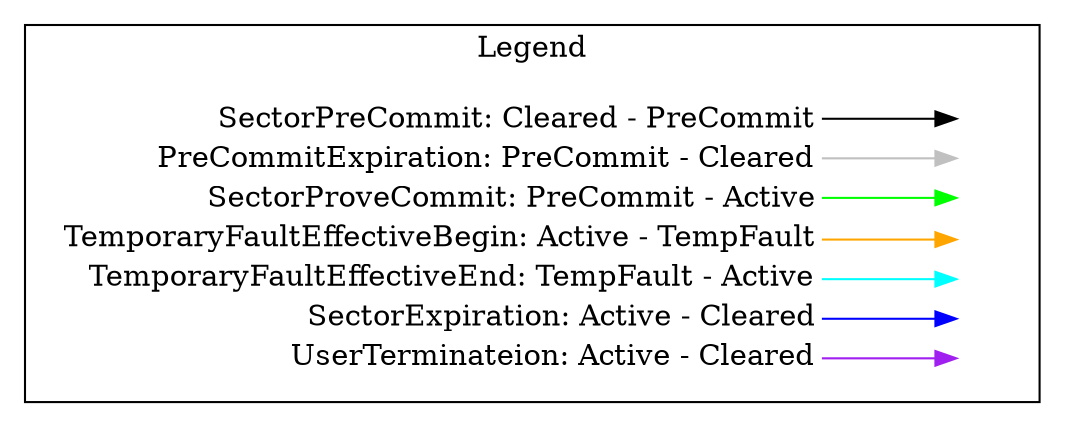digraph {
  rankdir=LR
  node [shape=plaintext]
  subgraph cluster_01 {
    label = "Legend";
    key [label=<<table border="0" cellpadding="2" cellspacing="0" cellborder="0">
      <tr><td align="right" port="i0">SectorPreCommit: Cleared - PreCommit</td></tr>
      <tr><td align="right" port="i1">PreCommitExpiration: PreCommit - Cleared</td></tr>
      <tr><td align="right" port="i2">SectorProveCommit: PreCommit - Active</td></tr>
      <tr><td align="right" port="i3">TemporaryFaultEffectiveBegin: Active - TempFault</td></tr>
      <tr><td align="right" port="i4">TemporaryFaultEffectiveEnd: TempFault - Active</td></tr>
      <tr><td align="right" port="i5">SectorExpiration: Active - Cleared</td></tr>
      <tr><td align="right" port="i6">UserTerminateion: Active - Cleared</td></tr>

      </table>>]
    key2 [label=<<table border="0" cellpadding="2" cellspacing="0" cellborder="0">
      <tr><td port="i0">&nbsp;</td></tr>
      <tr><td port="i1">&nbsp;</td></tr>
      <tr><td port="i2">&nbsp;</td></tr>
      <tr><td port="i3">&nbsp;</td></tr>
      <tr><td port="i4">&nbsp;</td></tr>
      <tr><td port="i5">&nbsp;</td></tr>
      <tr><td port="i6">&nbsp;</td></tr>
      </table>>]
    key:i0:e -> key2:i0:w [color=black]
    key:i1:e -> key2:i1:w [color=gray]
    key:i2:e -> key2:i2:w [color=green]
    key:i3:e -> key2:i3:w [color=orange]
    key:i4:e -> key2:i4:w [color=cyan]
    key:i5:e -> key2:i5:w [color=blue]
    key:i6:e -> key2:i6:w [color=purple]
  }
}
